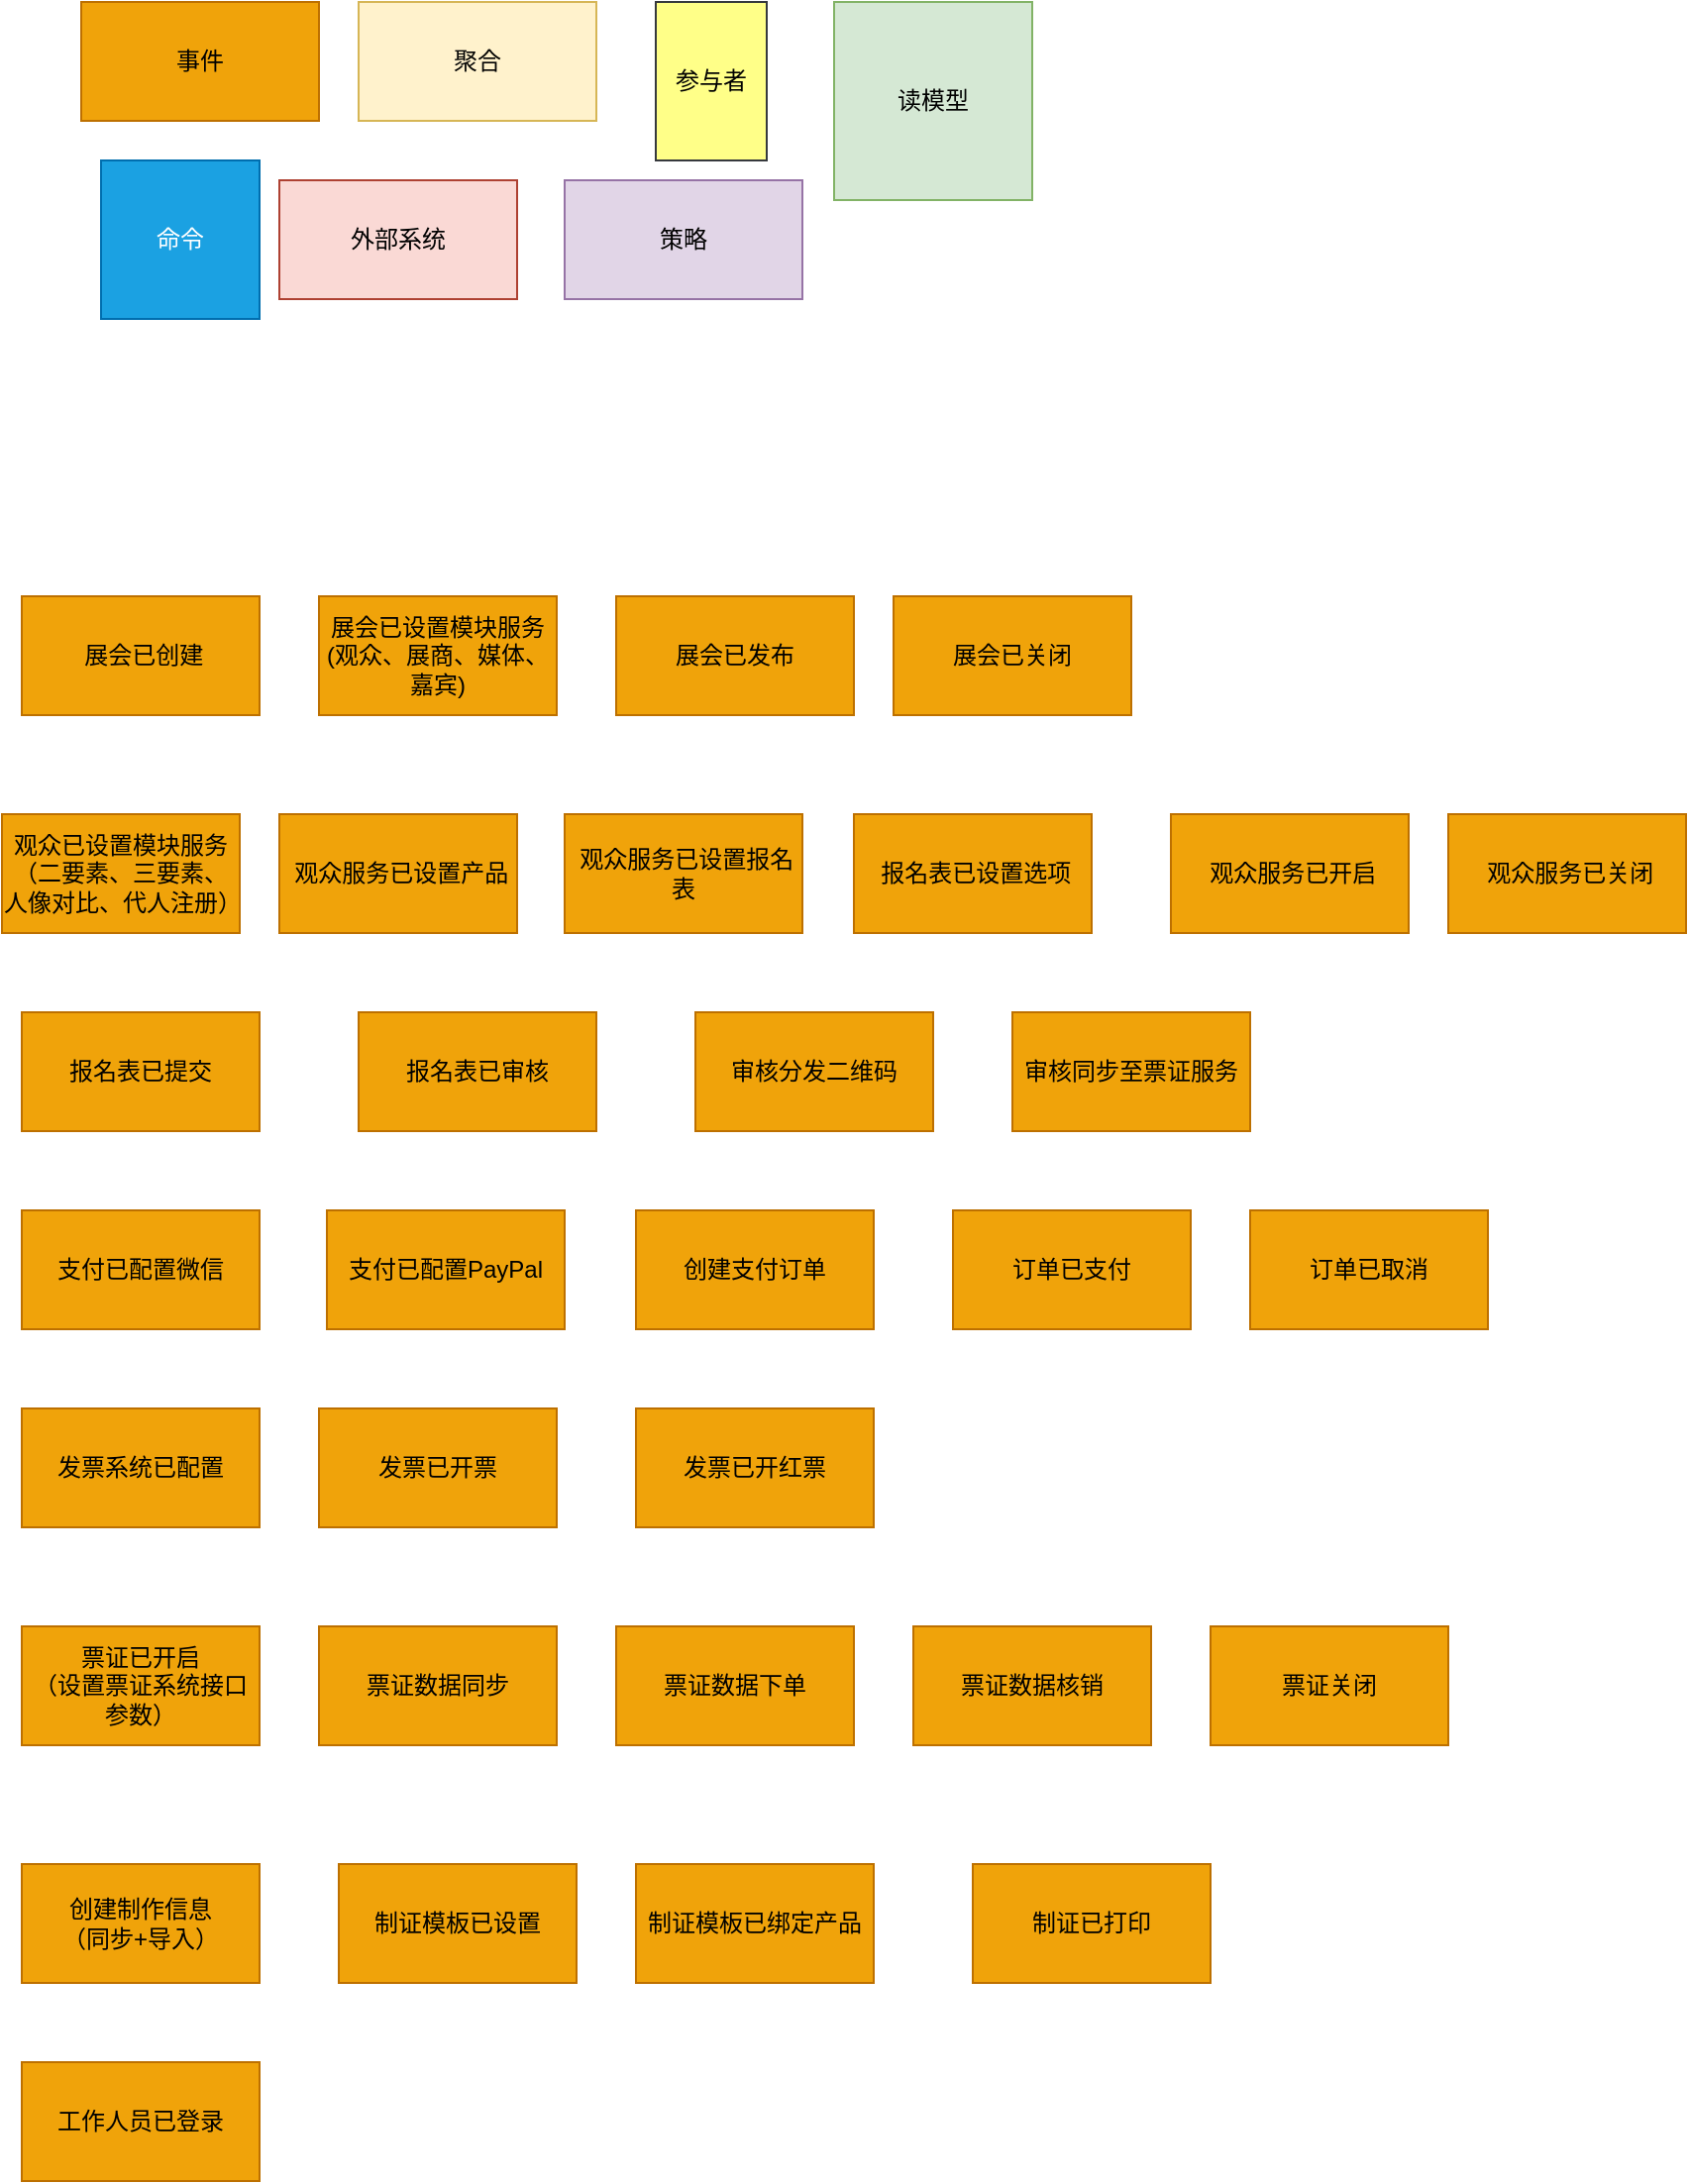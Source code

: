 <mxfile version="25.0.3">
  <diagram name="第 1 页" id="Tm8wjcbFjeaA6EBHHuMP">
    <mxGraphModel dx="1035" dy="615" grid="1" gridSize="10" guides="1" tooltips="1" connect="1" arrows="1" fold="1" page="1" pageScale="1" pageWidth="827" pageHeight="1169" math="0" shadow="0">
      <root>
        <mxCell id="0" />
        <mxCell id="1" parent="0" />
        <mxCell id="0bBEa5JM60ahN9PU3Rlk-1" value="" style="group;movable=0;resizable=0;rotatable=0;deletable=0;editable=0;locked=1;connectable=0;" vertex="1" connectable="0" parent="1">
          <mxGeometry x="110" y="30" width="480" height="160" as="geometry" />
        </mxCell>
        <mxCell id="0bBEa5JM60ahN9PU3Rlk-2" value="事件" style="rounded=0;whiteSpace=wrap;html=1;fillColor=#f0a30a;strokeColor=#BD7000;fontColor=#000000;" vertex="1" parent="0bBEa5JM60ahN9PU3Rlk-1">
          <mxGeometry width="120" height="60" as="geometry" />
        </mxCell>
        <mxCell id="0bBEa5JM60ahN9PU3Rlk-3" value="聚合" style="rounded=0;whiteSpace=wrap;html=1;fillColor=#fff2cc;strokeColor=#d6b656;" vertex="1" parent="0bBEa5JM60ahN9PU3Rlk-1">
          <mxGeometry x="140" width="120" height="60" as="geometry" />
        </mxCell>
        <mxCell id="0bBEa5JM60ahN9PU3Rlk-4" value="命令" style="rounded=0;whiteSpace=wrap;html=1;fillColor=#1ba1e2;strokeColor=#006EAF;fontColor=#ffffff;" vertex="1" parent="0bBEa5JM60ahN9PU3Rlk-1">
          <mxGeometry x="10" y="80" width="80" height="80" as="geometry" />
        </mxCell>
        <mxCell id="0bBEa5JM60ahN9PU3Rlk-5" value="外部系统" style="rounded=0;whiteSpace=wrap;html=1;fillColor=#fad9d5;strokeColor=#ae4132;" vertex="1" parent="0bBEa5JM60ahN9PU3Rlk-1">
          <mxGeometry x="100" y="90" width="120" height="60" as="geometry" />
        </mxCell>
        <mxCell id="0bBEa5JM60ahN9PU3Rlk-6" value="参与者" style="rounded=0;whiteSpace=wrap;html=1;fillColor=#ffff88;strokeColor=#36393d;" vertex="1" parent="0bBEa5JM60ahN9PU3Rlk-1">
          <mxGeometry x="290" width="56" height="80" as="geometry" />
        </mxCell>
        <mxCell id="0bBEa5JM60ahN9PU3Rlk-7" value="策略" style="rounded=0;whiteSpace=wrap;html=1;fillColor=#e1d5e7;strokeColor=#9673a6;" vertex="1" parent="0bBEa5JM60ahN9PU3Rlk-1">
          <mxGeometry x="244" y="90" width="120" height="60" as="geometry" />
        </mxCell>
        <mxCell id="0bBEa5JM60ahN9PU3Rlk-8" value="读模型" style="rounded=0;whiteSpace=wrap;html=1;fillColor=#d5e8d4;strokeColor=#82b366;" vertex="1" parent="0bBEa5JM60ahN9PU3Rlk-1">
          <mxGeometry x="380" width="100" height="100" as="geometry" />
        </mxCell>
        <mxCell id="0bBEa5JM60ahN9PU3Rlk-9" value="&amp;nbsp;展会已创建" style="rounded=0;whiteSpace=wrap;html=1;fillColor=#f0a30a;strokeColor=#BD7000;fontColor=#000000;" vertex="1" parent="1">
          <mxGeometry x="80" y="330" width="120" height="60" as="geometry" />
        </mxCell>
        <mxCell id="0bBEa5JM60ahN9PU3Rlk-10" value="展会已设置模块服务&lt;div&gt;(观众、展商、媒体、嘉宾)&lt;/div&gt;" style="rounded=0;whiteSpace=wrap;html=1;fillColor=#f0a30a;strokeColor=#BD7000;fontColor=#000000;" vertex="1" parent="1">
          <mxGeometry x="230" y="330" width="120" height="60" as="geometry" />
        </mxCell>
        <mxCell id="0bBEa5JM60ahN9PU3Rlk-11" value="展会已发布" style="rounded=0;whiteSpace=wrap;html=1;fillColor=#f0a30a;strokeColor=#BD7000;fontColor=#000000;" vertex="1" parent="1">
          <mxGeometry x="380" y="330" width="120" height="60" as="geometry" />
        </mxCell>
        <mxCell id="0bBEa5JM60ahN9PU3Rlk-12" value="展会已关闭" style="rounded=0;whiteSpace=wrap;html=1;fillColor=#f0a30a;strokeColor=#BD7000;fontColor=#000000;" vertex="1" parent="1">
          <mxGeometry x="520" y="330" width="120" height="60" as="geometry" />
        </mxCell>
        <mxCell id="0bBEa5JM60ahN9PU3Rlk-13" value="&amp;nbsp;观众服务已设置产品" style="rounded=0;whiteSpace=wrap;html=1;fillColor=#f0a30a;strokeColor=#BD7000;fontColor=#000000;" vertex="1" parent="1">
          <mxGeometry x="210" y="440" width="120" height="60" as="geometry" />
        </mxCell>
        <mxCell id="0bBEa5JM60ahN9PU3Rlk-14" value="&amp;nbsp;观众服务已开启" style="rounded=0;whiteSpace=wrap;html=1;fillColor=#f0a30a;strokeColor=#BD7000;fontColor=#000000;" vertex="1" parent="1">
          <mxGeometry x="660" y="440" width="120" height="60" as="geometry" />
        </mxCell>
        <mxCell id="0bBEa5JM60ahN9PU3Rlk-16" value="&amp;nbsp;观众服务已设置报名表" style="rounded=0;whiteSpace=wrap;html=1;fillColor=#f0a30a;strokeColor=#BD7000;fontColor=#000000;" vertex="1" parent="1">
          <mxGeometry x="354" y="440" width="120" height="60" as="geometry" />
        </mxCell>
        <mxCell id="0bBEa5JM60ahN9PU3Rlk-17" value="&amp;nbsp;报名表已设置选项" style="rounded=0;whiteSpace=wrap;html=1;fillColor=#f0a30a;strokeColor=#BD7000;fontColor=#000000;" vertex="1" parent="1">
          <mxGeometry x="500" y="440" width="120" height="60" as="geometry" />
        </mxCell>
        <mxCell id="0bBEa5JM60ahN9PU3Rlk-18" value="报名表已提交" style="rounded=0;whiteSpace=wrap;html=1;fillColor=#f0a30a;strokeColor=#BD7000;fontColor=#000000;" vertex="1" parent="1">
          <mxGeometry x="80" y="540" width="120" height="60" as="geometry" />
        </mxCell>
        <mxCell id="0bBEa5JM60ahN9PU3Rlk-19" value="报名表已审核" style="rounded=0;whiteSpace=wrap;html=1;fillColor=#f0a30a;strokeColor=#BD7000;fontColor=#000000;" vertex="1" parent="1">
          <mxGeometry x="250" y="540" width="120" height="60" as="geometry" />
        </mxCell>
        <mxCell id="0bBEa5JM60ahN9PU3Rlk-20" value="审核分发二维码" style="rounded=0;whiteSpace=wrap;html=1;fillColor=#f0a30a;strokeColor=#BD7000;fontColor=#000000;" vertex="1" parent="1">
          <mxGeometry x="420" y="540" width="120" height="60" as="geometry" />
        </mxCell>
        <mxCell id="0bBEa5JM60ahN9PU3Rlk-21" value="审核同步至票证服务" style="rounded=0;whiteSpace=wrap;html=1;fillColor=#f0a30a;strokeColor=#BD7000;fontColor=#000000;" vertex="1" parent="1">
          <mxGeometry x="580" y="540" width="120" height="60" as="geometry" />
        </mxCell>
        <mxCell id="0bBEa5JM60ahN9PU3Rlk-22" value="创建支付订单" style="rounded=0;whiteSpace=wrap;html=1;fillColor=#f0a30a;strokeColor=#BD7000;fontColor=#000000;" vertex="1" parent="1">
          <mxGeometry x="390" y="640" width="120" height="60" as="geometry" />
        </mxCell>
        <mxCell id="0bBEa5JM60ahN9PU3Rlk-23" value="&amp;nbsp;观众服务已关闭" style="rounded=0;whiteSpace=wrap;html=1;fillColor=#f0a30a;strokeColor=#BD7000;fontColor=#000000;" vertex="1" parent="1">
          <mxGeometry x="800" y="440" width="120" height="60" as="geometry" />
        </mxCell>
        <mxCell id="0bBEa5JM60ahN9PU3Rlk-24" value="观众已设置模块服务&lt;div&gt;（二要素、三要素、人像对比、代人注册）&lt;/div&gt;" style="rounded=0;whiteSpace=wrap;html=1;fillColor=#f0a30a;strokeColor=#BD7000;fontColor=#000000;" vertex="1" parent="1">
          <mxGeometry x="70" y="440" width="120" height="60" as="geometry" />
        </mxCell>
        <mxCell id="0bBEa5JM60ahN9PU3Rlk-25" value="票证已开启&lt;div&gt;（设置票证系统接口参数）&lt;/div&gt;" style="rounded=0;whiteSpace=wrap;html=1;fillColor=#f0a30a;strokeColor=#BD7000;fontColor=#000000;" vertex="1" parent="1">
          <mxGeometry x="80" y="850" width="120" height="60" as="geometry" />
        </mxCell>
        <mxCell id="0bBEa5JM60ahN9PU3Rlk-26" value="支付已配置微信" style="rounded=0;whiteSpace=wrap;html=1;fillColor=#f0a30a;strokeColor=#BD7000;fontColor=#000000;" vertex="1" parent="1">
          <mxGeometry x="80" y="640" width="120" height="60" as="geometry" />
        </mxCell>
        <mxCell id="0bBEa5JM60ahN9PU3Rlk-27" value="支付已配置PayPal" style="rounded=0;whiteSpace=wrap;html=1;fillColor=#f0a30a;strokeColor=#BD7000;fontColor=#000000;" vertex="1" parent="1">
          <mxGeometry x="234" y="640" width="120" height="60" as="geometry" />
        </mxCell>
        <mxCell id="0bBEa5JM60ahN9PU3Rlk-28" value="票证数据同步" style="rounded=0;whiteSpace=wrap;html=1;fillColor=#f0a30a;strokeColor=#BD7000;fontColor=#000000;" vertex="1" parent="1">
          <mxGeometry x="230" y="850" width="120" height="60" as="geometry" />
        </mxCell>
        <mxCell id="0bBEa5JM60ahN9PU3Rlk-29" value="票证数据下单" style="rounded=0;whiteSpace=wrap;html=1;fillColor=#f0a30a;strokeColor=#BD7000;fontColor=#000000;" vertex="1" parent="1">
          <mxGeometry x="380" y="850" width="120" height="60" as="geometry" />
        </mxCell>
        <mxCell id="0bBEa5JM60ahN9PU3Rlk-30" value="票证数据核销" style="rounded=0;whiteSpace=wrap;html=1;fillColor=#f0a30a;strokeColor=#BD7000;fontColor=#000000;" vertex="1" parent="1">
          <mxGeometry x="530" y="850" width="120" height="60" as="geometry" />
        </mxCell>
        <mxCell id="0bBEa5JM60ahN9PU3Rlk-31" value="票证关闭" style="rounded=0;whiteSpace=wrap;html=1;fillColor=#f0a30a;strokeColor=#BD7000;fontColor=#000000;" vertex="1" parent="1">
          <mxGeometry x="680" y="850" width="120" height="60" as="geometry" />
        </mxCell>
        <mxCell id="0bBEa5JM60ahN9PU3Rlk-32" value="订单已支付" style="rounded=0;whiteSpace=wrap;html=1;fillColor=#f0a30a;strokeColor=#BD7000;fontColor=#000000;" vertex="1" parent="1">
          <mxGeometry x="550" y="640" width="120" height="60" as="geometry" />
        </mxCell>
        <mxCell id="0bBEa5JM60ahN9PU3Rlk-33" value="订单已取消" style="rounded=0;whiteSpace=wrap;html=1;fillColor=#f0a30a;strokeColor=#BD7000;fontColor=#000000;" vertex="1" parent="1">
          <mxGeometry x="700" y="640" width="120" height="60" as="geometry" />
        </mxCell>
        <mxCell id="0bBEa5JM60ahN9PU3Rlk-35" value="制证模板已设置" style="rounded=0;whiteSpace=wrap;html=1;fillColor=#f0a30a;strokeColor=#BD7000;fontColor=#000000;" vertex="1" parent="1">
          <mxGeometry x="240" y="970" width="120" height="60" as="geometry" />
        </mxCell>
        <mxCell id="0bBEa5JM60ahN9PU3Rlk-36" value="制证模板已绑定产品" style="rounded=0;whiteSpace=wrap;html=1;fillColor=#f0a30a;strokeColor=#BD7000;fontColor=#000000;" vertex="1" parent="1">
          <mxGeometry x="390" y="970" width="120" height="60" as="geometry" />
        </mxCell>
        <mxCell id="0bBEa5JM60ahN9PU3Rlk-37" value="制证已打印" style="rounded=0;whiteSpace=wrap;html=1;fillColor=#f0a30a;strokeColor=#BD7000;fontColor=#000000;" vertex="1" parent="1">
          <mxGeometry x="560" y="970" width="120" height="60" as="geometry" />
        </mxCell>
        <mxCell id="0bBEa5JM60ahN9PU3Rlk-38" value="创建制作信息&lt;div&gt;（同步+导入）&lt;/div&gt;" style="rounded=0;whiteSpace=wrap;html=1;fillColor=#f0a30a;strokeColor=#BD7000;fontColor=#000000;" vertex="1" parent="1">
          <mxGeometry x="80" y="970" width="120" height="60" as="geometry" />
        </mxCell>
        <mxCell id="0bBEa5JM60ahN9PU3Rlk-41" value="发票系统已配置" style="rounded=0;whiteSpace=wrap;html=1;fillColor=#f0a30a;strokeColor=#BD7000;fontColor=#000000;" vertex="1" parent="1">
          <mxGeometry x="80" y="740" width="120" height="60" as="geometry" />
        </mxCell>
        <mxCell id="0bBEa5JM60ahN9PU3Rlk-43" value="发票已开票" style="rounded=0;whiteSpace=wrap;html=1;fillColor=#f0a30a;strokeColor=#BD7000;fontColor=#000000;" vertex="1" parent="1">
          <mxGeometry x="230" y="740" width="120" height="60" as="geometry" />
        </mxCell>
        <mxCell id="0bBEa5JM60ahN9PU3Rlk-44" value="发票已开红票" style="rounded=0;whiteSpace=wrap;html=1;fillColor=#f0a30a;strokeColor=#BD7000;fontColor=#000000;" vertex="1" parent="1">
          <mxGeometry x="390" y="740" width="120" height="60" as="geometry" />
        </mxCell>
        <mxCell id="0bBEa5JM60ahN9PU3Rlk-45" value="工作人员已登录" style="rounded=0;whiteSpace=wrap;html=1;fillColor=#f0a30a;strokeColor=#BD7000;fontColor=#000000;" vertex="1" parent="1">
          <mxGeometry x="80" y="1070" width="120" height="60" as="geometry" />
        </mxCell>
      </root>
    </mxGraphModel>
  </diagram>
</mxfile>
